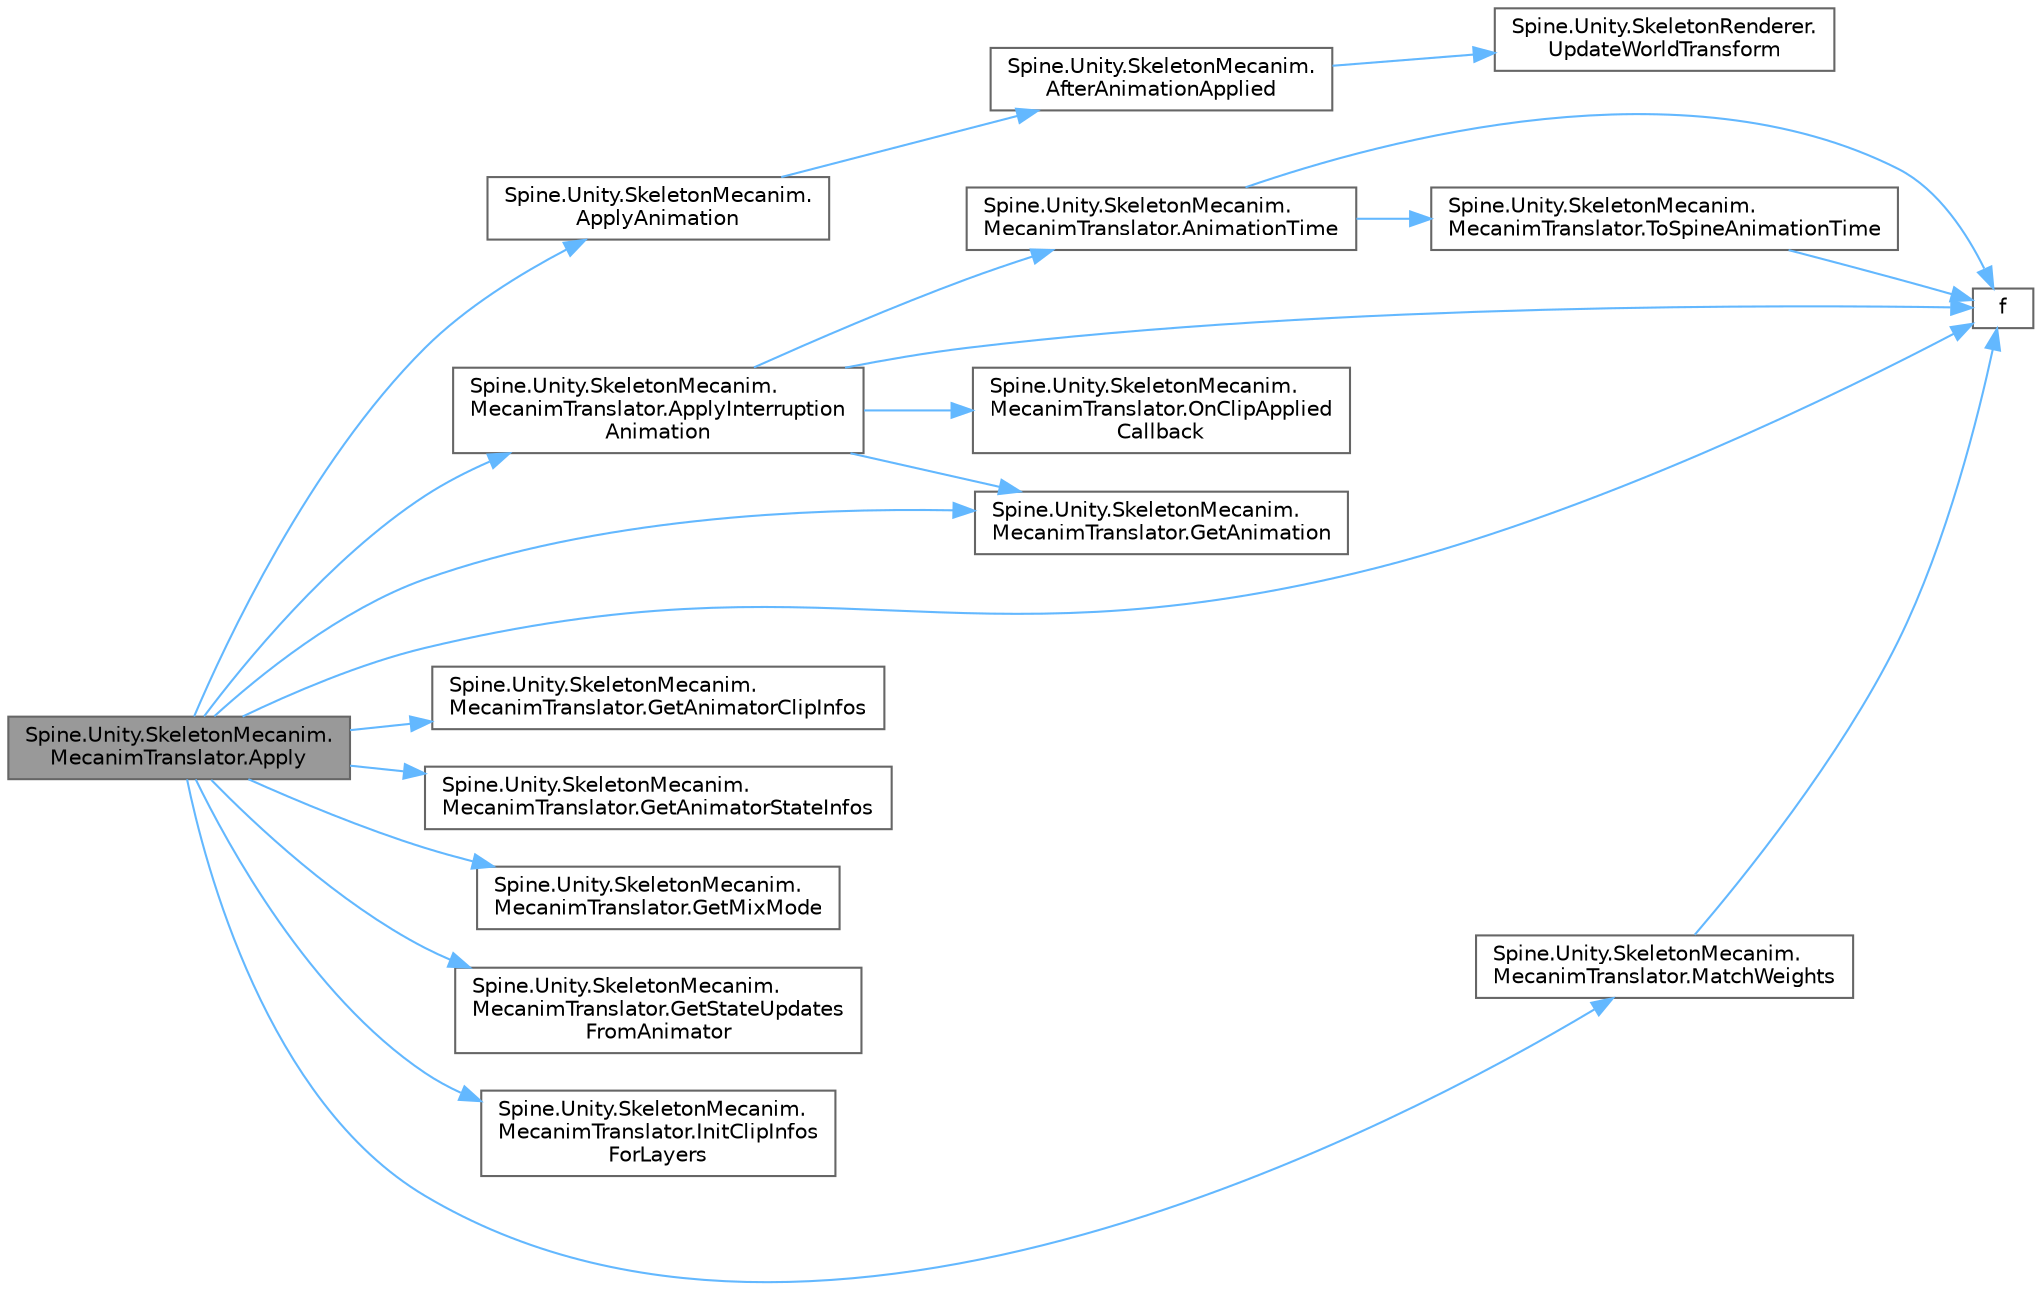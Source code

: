 digraph "Spine.Unity.SkeletonMecanim.MecanimTranslator.Apply"
{
 // LATEX_PDF_SIZE
  bgcolor="transparent";
  edge [fontname=Helvetica,fontsize=10,labelfontname=Helvetica,labelfontsize=10];
  node [fontname=Helvetica,fontsize=10,shape=box,height=0.2,width=0.4];
  rankdir="LR";
  Node1 [id="Node000001",label="Spine.Unity.SkeletonMecanim.\lMecanimTranslator.Apply",height=0.2,width=0.4,color="gray40", fillcolor="grey60", style="filled", fontcolor="black",tooltip=" "];
  Node1 -> Node2 [id="edge21_Node000001_Node000002",color="steelblue1",style="solid",tooltip=" "];
  Node2 [id="Node000002",label="Spine.Unity.SkeletonMecanim.\lApplyAnimation",height=0.2,width=0.4,color="grey40", fillcolor="white", style="filled",URL="$class_spine_1_1_unity_1_1_skeleton_mecanim.html#a0b77204eaed6df484ff2eef941e82aba",tooltip=" "];
  Node2 -> Node3 [id="edge22_Node000002_Node000003",color="steelblue1",style="solid",tooltip=" "];
  Node3 [id="Node000003",label="Spine.Unity.SkeletonMecanim.\lAfterAnimationApplied",height=0.2,width=0.4,color="grey40", fillcolor="white", style="filled",URL="$class_spine_1_1_unity_1_1_skeleton_mecanim.html#a1875dd5aacedcb70e7723b5fa3ad39f1",tooltip=" "];
  Node3 -> Node4 [id="edge23_Node000003_Node000004",color="steelblue1",style="solid",tooltip=" "];
  Node4 [id="Node000004",label="Spine.Unity.SkeletonRenderer.\lUpdateWorldTransform",height=0.2,width=0.4,color="grey40", fillcolor="white", style="filled",URL="$class_spine_1_1_unity_1_1_skeleton_renderer.html#a2a90a25feba115f0b36e148f6e6ef418",tooltip=" "];
  Node1 -> Node5 [id="edge24_Node000001_Node000005",color="steelblue1",style="solid",tooltip=" "];
  Node5 [id="Node000005",label="Spine.Unity.SkeletonMecanim.\lMecanimTranslator.ApplyInterruption\lAnimation",height=0.2,width=0.4,color="grey40", fillcolor="white", style="filled",URL="$class_spine_1_1_unity_1_1_skeleton_mecanim_1_1_mecanim_translator.html#ace75c1d215fde7bb20bb72ebc5a74e9c",tooltip=" "];
  Node5 -> Node6 [id="edge25_Node000005_Node000006",color="steelblue1",style="solid",tooltip=" "];
  Node6 [id="Node000006",label="Spine.Unity.SkeletonMecanim.\lMecanimTranslator.AnimationTime",height=0.2,width=0.4,color="grey40", fillcolor="white", style="filled",URL="$class_spine_1_1_unity_1_1_skeleton_mecanim_1_1_mecanim_translator.html#a24167472a1592c3a51a8161f32a8f238",tooltip=" "];
  Node6 -> Node7 [id="edge26_Node000006_Node000007",color="steelblue1",style="solid",tooltip=" "];
  Node7 [id="Node000007",label="f",height=0.2,width=0.4,color="grey40", fillcolor="white", style="filled",URL="$cxx11__tensor__map_8cpp.html#a7f507fea02198f6cb81c86640c7b1a4e",tooltip=" "];
  Node6 -> Node8 [id="edge27_Node000006_Node000008",color="steelblue1",style="solid",tooltip=" "];
  Node8 [id="Node000008",label="Spine.Unity.SkeletonMecanim.\lMecanimTranslator.ToSpineAnimationTime",height=0.2,width=0.4,color="grey40", fillcolor="white", style="filled",URL="$class_spine_1_1_unity_1_1_skeleton_mecanim_1_1_mecanim_translator.html#af4916ff2ff0124b6a100204958942718",tooltip=" "];
  Node8 -> Node7 [id="edge28_Node000008_Node000007",color="steelblue1",style="solid",tooltip=" "];
  Node5 -> Node7 [id="edge29_Node000005_Node000007",color="steelblue1",style="solid",tooltip=" "];
  Node5 -> Node9 [id="edge30_Node000005_Node000009",color="steelblue1",style="solid",tooltip=" "];
  Node9 [id="Node000009",label="Spine.Unity.SkeletonMecanim.\lMecanimTranslator.GetAnimation",height=0.2,width=0.4,color="grey40", fillcolor="white", style="filled",URL="$class_spine_1_1_unity_1_1_skeleton_mecanim_1_1_mecanim_translator.html#ab7b1d62d48f3b9589a7ea55305b46ccf",tooltip=" "];
  Node5 -> Node10 [id="edge31_Node000005_Node000010",color="steelblue1",style="solid",tooltip=" "];
  Node10 [id="Node000010",label="Spine.Unity.SkeletonMecanim.\lMecanimTranslator.OnClipApplied\lCallback",height=0.2,width=0.4,color="grey40", fillcolor="white", style="filled",URL="$class_spine_1_1_unity_1_1_skeleton_mecanim_1_1_mecanim_translator.html#a1c3e6de255ea23e2f480477c308044a3",tooltip=" "];
  Node1 -> Node7 [id="edge32_Node000001_Node000007",color="steelblue1",style="solid",tooltip=" "];
  Node1 -> Node9 [id="edge33_Node000001_Node000009",color="steelblue1",style="solid",tooltip=" "];
  Node1 -> Node11 [id="edge34_Node000001_Node000011",color="steelblue1",style="solid",tooltip=" "];
  Node11 [id="Node000011",label="Spine.Unity.SkeletonMecanim.\lMecanimTranslator.GetAnimatorClipInfos",height=0.2,width=0.4,color="grey40", fillcolor="white", style="filled",URL="$class_spine_1_1_unity_1_1_skeleton_mecanim_1_1_mecanim_translator.html#aba4e4588d09abdc4fc8eaea09e947af6",tooltip=" "];
  Node1 -> Node12 [id="edge35_Node000001_Node000012",color="steelblue1",style="solid",tooltip=" "];
  Node12 [id="Node000012",label="Spine.Unity.SkeletonMecanim.\lMecanimTranslator.GetAnimatorStateInfos",height=0.2,width=0.4,color="grey40", fillcolor="white", style="filled",URL="$class_spine_1_1_unity_1_1_skeleton_mecanim_1_1_mecanim_translator.html#acce53bb4f2ae7bb908c805ccffa9df2b",tooltip=" "];
  Node1 -> Node13 [id="edge36_Node000001_Node000013",color="steelblue1",style="solid",tooltip=" "];
  Node13 [id="Node000013",label="Spine.Unity.SkeletonMecanim.\lMecanimTranslator.GetMixMode",height=0.2,width=0.4,color="grey40", fillcolor="white", style="filled",URL="$class_spine_1_1_unity_1_1_skeleton_mecanim_1_1_mecanim_translator.html#a454a4c1e0279a67065db07f47a923dc0",tooltip=" "];
  Node1 -> Node14 [id="edge37_Node000001_Node000014",color="steelblue1",style="solid",tooltip=" "];
  Node14 [id="Node000014",label="Spine.Unity.SkeletonMecanim.\lMecanimTranslator.GetStateUpdates\lFromAnimator",height=0.2,width=0.4,color="grey40", fillcolor="white", style="filled",URL="$class_spine_1_1_unity_1_1_skeleton_mecanim_1_1_mecanim_translator.html#acdab541ae36d9eb81e31f6866032ea31",tooltip=" "];
  Node1 -> Node15 [id="edge38_Node000001_Node000015",color="steelblue1",style="solid",tooltip=" "];
  Node15 [id="Node000015",label="Spine.Unity.SkeletonMecanim.\lMecanimTranslator.InitClipInfos\lForLayers",height=0.2,width=0.4,color="grey40", fillcolor="white", style="filled",URL="$class_spine_1_1_unity_1_1_skeleton_mecanim_1_1_mecanim_translator.html#a0d2e426bff83eac0299b5c81523947c3",tooltip=" "];
  Node1 -> Node16 [id="edge39_Node000001_Node000016",color="steelblue1",style="solid",tooltip=" "];
  Node16 [id="Node000016",label="Spine.Unity.SkeletonMecanim.\lMecanimTranslator.MatchWeights",height=0.2,width=0.4,color="grey40", fillcolor="white", style="filled",URL="$class_spine_1_1_unity_1_1_skeleton_mecanim_1_1_mecanim_translator.html#a67f6b5069637a65e9a98b5556ffee643",tooltip="Resolve matching weights from Unity's absolute weights A*w1 + B*w2 + C*w3 to Spine's lerp(lerp(A,..."];
  Node16 -> Node7 [id="edge40_Node000016_Node000007",color="steelblue1",style="solid",tooltip=" "];
}
